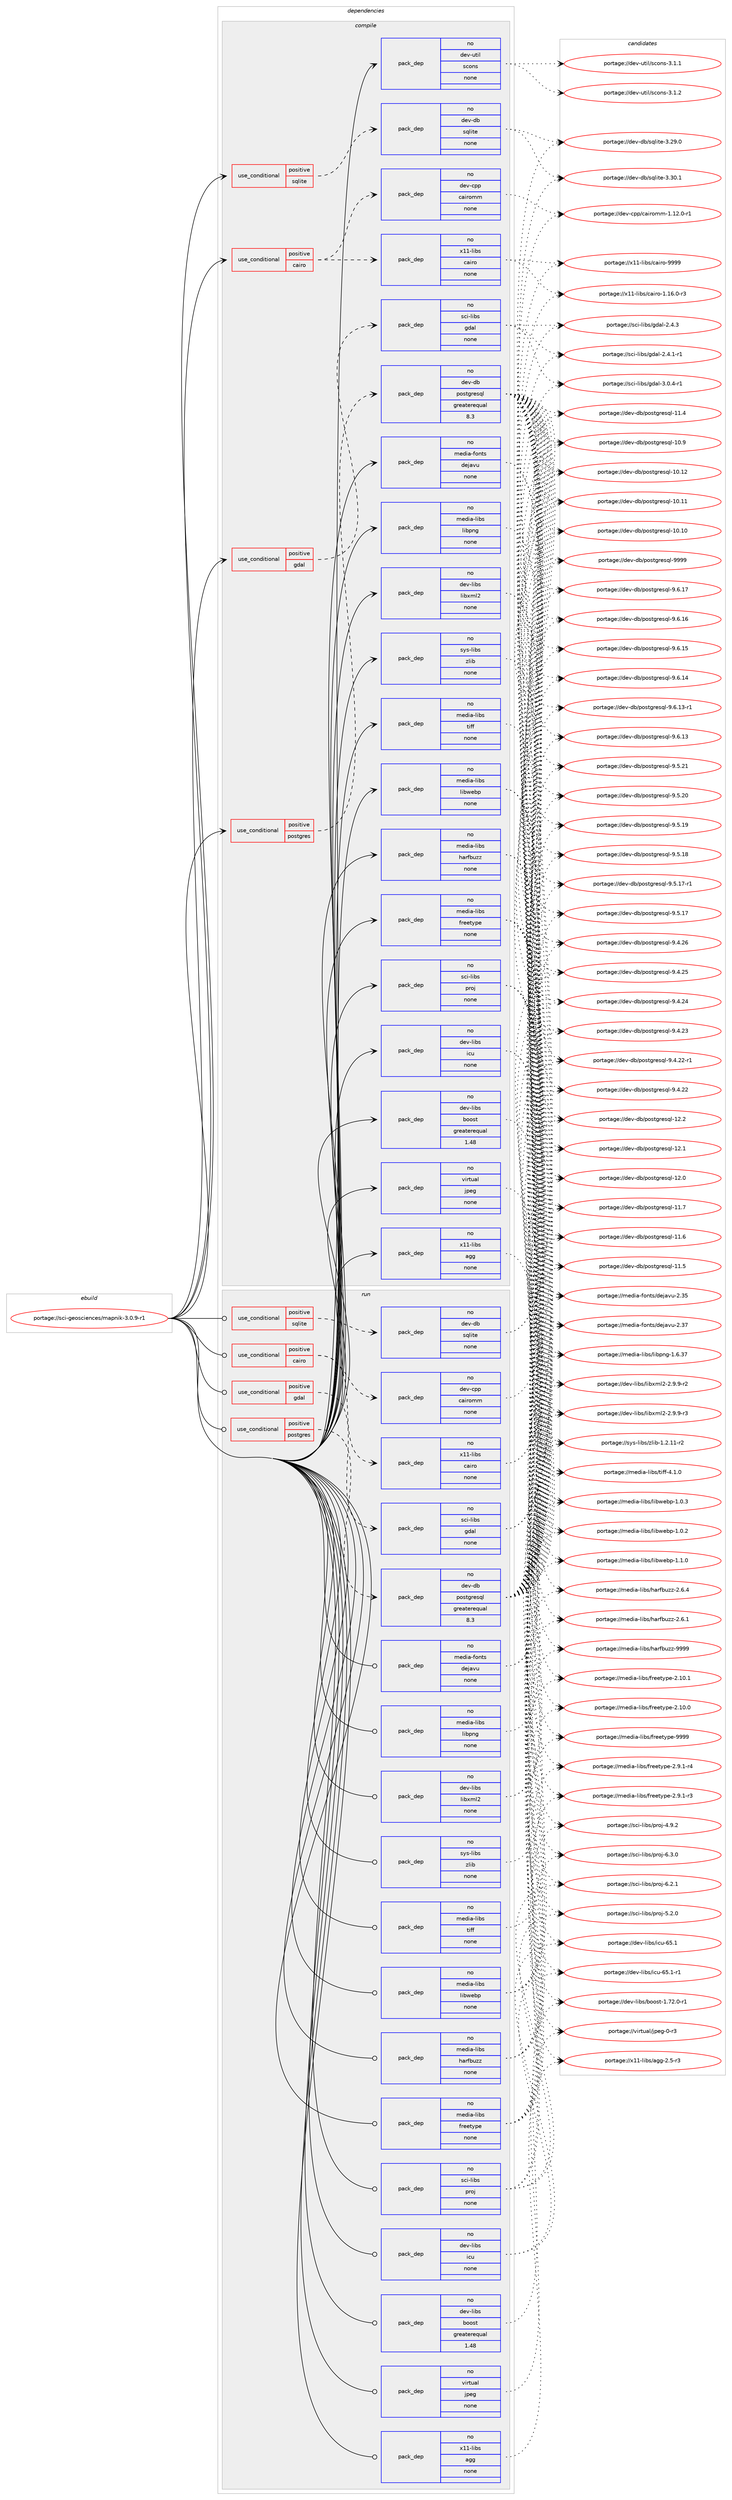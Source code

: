 digraph prolog {

# *************
# Graph options
# *************

newrank=true;
concentrate=true;
compound=true;
graph [rankdir=LR,fontname=Helvetica,fontsize=10,ranksep=1.5];#, ranksep=2.5, nodesep=0.2];
edge  [arrowhead=vee];
node  [fontname=Helvetica,fontsize=10];

# **********
# The ebuild
# **********

subgraph cluster_leftcol {
color=gray;
rank=same;
label=<<i>ebuild</i>>;
id [label="portage://sci-geosciences/mapnik-3.0.9-r1", color=red, width=4, href="../sci-geosciences/mapnik-3.0.9-r1.svg"];
}

# ****************
# The dependencies
# ****************

subgraph cluster_midcol {
color=gray;
label=<<i>dependencies</i>>;
subgraph cluster_compile {
fillcolor="#eeeeee";
style=filled;
label=<<i>compile</i>>;
subgraph cond7634 {
dependency41614 [label=<<TABLE BORDER="0" CELLBORDER="1" CELLSPACING="0" CELLPADDING="4"><TR><TD ROWSPAN="3" CELLPADDING="10">use_conditional</TD></TR><TR><TD>positive</TD></TR><TR><TD>cairo</TD></TR></TABLE>>, shape=none, color=red];
subgraph pack33103 {
dependency41615 [label=<<TABLE BORDER="0" CELLBORDER="1" CELLSPACING="0" CELLPADDING="4" WIDTH="220"><TR><TD ROWSPAN="6" CELLPADDING="30">pack_dep</TD></TR><TR><TD WIDTH="110">no</TD></TR><TR><TD>x11-libs</TD></TR><TR><TD>cairo</TD></TR><TR><TD>none</TD></TR><TR><TD></TD></TR></TABLE>>, shape=none, color=blue];
}
dependency41614:e -> dependency41615:w [weight=20,style="dashed",arrowhead="vee"];
subgraph pack33104 {
dependency41616 [label=<<TABLE BORDER="0" CELLBORDER="1" CELLSPACING="0" CELLPADDING="4" WIDTH="220"><TR><TD ROWSPAN="6" CELLPADDING="30">pack_dep</TD></TR><TR><TD WIDTH="110">no</TD></TR><TR><TD>dev-cpp</TD></TR><TR><TD>cairomm</TD></TR><TR><TD>none</TD></TR><TR><TD></TD></TR></TABLE>>, shape=none, color=blue];
}
dependency41614:e -> dependency41616:w [weight=20,style="dashed",arrowhead="vee"];
}
id:e -> dependency41614:w [weight=20,style="solid",arrowhead="vee"];
subgraph cond7635 {
dependency41617 [label=<<TABLE BORDER="0" CELLBORDER="1" CELLSPACING="0" CELLPADDING="4"><TR><TD ROWSPAN="3" CELLPADDING="10">use_conditional</TD></TR><TR><TD>positive</TD></TR><TR><TD>gdal</TD></TR></TABLE>>, shape=none, color=red];
subgraph pack33105 {
dependency41618 [label=<<TABLE BORDER="0" CELLBORDER="1" CELLSPACING="0" CELLPADDING="4" WIDTH="220"><TR><TD ROWSPAN="6" CELLPADDING="30">pack_dep</TD></TR><TR><TD WIDTH="110">no</TD></TR><TR><TD>sci-libs</TD></TR><TR><TD>gdal</TD></TR><TR><TD>none</TD></TR><TR><TD></TD></TR></TABLE>>, shape=none, color=blue];
}
dependency41617:e -> dependency41618:w [weight=20,style="dashed",arrowhead="vee"];
}
id:e -> dependency41617:w [weight=20,style="solid",arrowhead="vee"];
subgraph cond7636 {
dependency41619 [label=<<TABLE BORDER="0" CELLBORDER="1" CELLSPACING="0" CELLPADDING="4"><TR><TD ROWSPAN="3" CELLPADDING="10">use_conditional</TD></TR><TR><TD>positive</TD></TR><TR><TD>postgres</TD></TR></TABLE>>, shape=none, color=red];
subgraph pack33106 {
dependency41620 [label=<<TABLE BORDER="0" CELLBORDER="1" CELLSPACING="0" CELLPADDING="4" WIDTH="220"><TR><TD ROWSPAN="6" CELLPADDING="30">pack_dep</TD></TR><TR><TD WIDTH="110">no</TD></TR><TR><TD>dev-db</TD></TR><TR><TD>postgresql</TD></TR><TR><TD>greaterequal</TD></TR><TR><TD>8.3</TD></TR></TABLE>>, shape=none, color=blue];
}
dependency41619:e -> dependency41620:w [weight=20,style="dashed",arrowhead="vee"];
}
id:e -> dependency41619:w [weight=20,style="solid",arrowhead="vee"];
subgraph cond7637 {
dependency41621 [label=<<TABLE BORDER="0" CELLBORDER="1" CELLSPACING="0" CELLPADDING="4"><TR><TD ROWSPAN="3" CELLPADDING="10">use_conditional</TD></TR><TR><TD>positive</TD></TR><TR><TD>sqlite</TD></TR></TABLE>>, shape=none, color=red];
subgraph pack33107 {
dependency41622 [label=<<TABLE BORDER="0" CELLBORDER="1" CELLSPACING="0" CELLPADDING="4" WIDTH="220"><TR><TD ROWSPAN="6" CELLPADDING="30">pack_dep</TD></TR><TR><TD WIDTH="110">no</TD></TR><TR><TD>dev-db</TD></TR><TR><TD>sqlite</TD></TR><TR><TD>none</TD></TR><TR><TD></TD></TR></TABLE>>, shape=none, color=blue];
}
dependency41621:e -> dependency41622:w [weight=20,style="dashed",arrowhead="vee"];
}
id:e -> dependency41621:w [weight=20,style="solid",arrowhead="vee"];
subgraph pack33108 {
dependency41623 [label=<<TABLE BORDER="0" CELLBORDER="1" CELLSPACING="0" CELLPADDING="4" WIDTH="220"><TR><TD ROWSPAN="6" CELLPADDING="30">pack_dep</TD></TR><TR><TD WIDTH="110">no</TD></TR><TR><TD>dev-libs</TD></TR><TR><TD>boost</TD></TR><TR><TD>greaterequal</TD></TR><TR><TD>1.48</TD></TR></TABLE>>, shape=none, color=blue];
}
id:e -> dependency41623:w [weight=20,style="solid",arrowhead="vee"];
subgraph pack33109 {
dependency41624 [label=<<TABLE BORDER="0" CELLBORDER="1" CELLSPACING="0" CELLPADDING="4" WIDTH="220"><TR><TD ROWSPAN="6" CELLPADDING="30">pack_dep</TD></TR><TR><TD WIDTH="110">no</TD></TR><TR><TD>dev-libs</TD></TR><TR><TD>icu</TD></TR><TR><TD>none</TD></TR><TR><TD></TD></TR></TABLE>>, shape=none, color=blue];
}
id:e -> dependency41624:w [weight=20,style="solid",arrowhead="vee"];
subgraph pack33110 {
dependency41625 [label=<<TABLE BORDER="0" CELLBORDER="1" CELLSPACING="0" CELLPADDING="4" WIDTH="220"><TR><TD ROWSPAN="6" CELLPADDING="30">pack_dep</TD></TR><TR><TD WIDTH="110">no</TD></TR><TR><TD>dev-libs</TD></TR><TR><TD>libxml2</TD></TR><TR><TD>none</TD></TR><TR><TD></TD></TR></TABLE>>, shape=none, color=blue];
}
id:e -> dependency41625:w [weight=20,style="solid",arrowhead="vee"];
subgraph pack33111 {
dependency41626 [label=<<TABLE BORDER="0" CELLBORDER="1" CELLSPACING="0" CELLPADDING="4" WIDTH="220"><TR><TD ROWSPAN="6" CELLPADDING="30">pack_dep</TD></TR><TR><TD WIDTH="110">no</TD></TR><TR><TD>dev-util</TD></TR><TR><TD>scons</TD></TR><TR><TD>none</TD></TR><TR><TD></TD></TR></TABLE>>, shape=none, color=blue];
}
id:e -> dependency41626:w [weight=20,style="solid",arrowhead="vee"];
subgraph pack33112 {
dependency41627 [label=<<TABLE BORDER="0" CELLBORDER="1" CELLSPACING="0" CELLPADDING="4" WIDTH="220"><TR><TD ROWSPAN="6" CELLPADDING="30">pack_dep</TD></TR><TR><TD WIDTH="110">no</TD></TR><TR><TD>media-fonts</TD></TR><TR><TD>dejavu</TD></TR><TR><TD>none</TD></TR><TR><TD></TD></TR></TABLE>>, shape=none, color=blue];
}
id:e -> dependency41627:w [weight=20,style="solid",arrowhead="vee"];
subgraph pack33113 {
dependency41628 [label=<<TABLE BORDER="0" CELLBORDER="1" CELLSPACING="0" CELLPADDING="4" WIDTH="220"><TR><TD ROWSPAN="6" CELLPADDING="30">pack_dep</TD></TR><TR><TD WIDTH="110">no</TD></TR><TR><TD>media-libs</TD></TR><TR><TD>freetype</TD></TR><TR><TD>none</TD></TR><TR><TD></TD></TR></TABLE>>, shape=none, color=blue];
}
id:e -> dependency41628:w [weight=20,style="solid",arrowhead="vee"];
subgraph pack33114 {
dependency41629 [label=<<TABLE BORDER="0" CELLBORDER="1" CELLSPACING="0" CELLPADDING="4" WIDTH="220"><TR><TD ROWSPAN="6" CELLPADDING="30">pack_dep</TD></TR><TR><TD WIDTH="110">no</TD></TR><TR><TD>media-libs</TD></TR><TR><TD>harfbuzz</TD></TR><TR><TD>none</TD></TR><TR><TD></TD></TR></TABLE>>, shape=none, color=blue];
}
id:e -> dependency41629:w [weight=20,style="solid",arrowhead="vee"];
subgraph pack33115 {
dependency41630 [label=<<TABLE BORDER="0" CELLBORDER="1" CELLSPACING="0" CELLPADDING="4" WIDTH="220"><TR><TD ROWSPAN="6" CELLPADDING="30">pack_dep</TD></TR><TR><TD WIDTH="110">no</TD></TR><TR><TD>media-libs</TD></TR><TR><TD>libpng</TD></TR><TR><TD>none</TD></TR><TR><TD></TD></TR></TABLE>>, shape=none, color=blue];
}
id:e -> dependency41630:w [weight=20,style="solid",arrowhead="vee"];
subgraph pack33116 {
dependency41631 [label=<<TABLE BORDER="0" CELLBORDER="1" CELLSPACING="0" CELLPADDING="4" WIDTH="220"><TR><TD ROWSPAN="6" CELLPADDING="30">pack_dep</TD></TR><TR><TD WIDTH="110">no</TD></TR><TR><TD>media-libs</TD></TR><TR><TD>libwebp</TD></TR><TR><TD>none</TD></TR><TR><TD></TD></TR></TABLE>>, shape=none, color=blue];
}
id:e -> dependency41631:w [weight=20,style="solid",arrowhead="vee"];
subgraph pack33117 {
dependency41632 [label=<<TABLE BORDER="0" CELLBORDER="1" CELLSPACING="0" CELLPADDING="4" WIDTH="220"><TR><TD ROWSPAN="6" CELLPADDING="30">pack_dep</TD></TR><TR><TD WIDTH="110">no</TD></TR><TR><TD>media-libs</TD></TR><TR><TD>tiff</TD></TR><TR><TD>none</TD></TR><TR><TD></TD></TR></TABLE>>, shape=none, color=blue];
}
id:e -> dependency41632:w [weight=20,style="solid",arrowhead="vee"];
subgraph pack33118 {
dependency41633 [label=<<TABLE BORDER="0" CELLBORDER="1" CELLSPACING="0" CELLPADDING="4" WIDTH="220"><TR><TD ROWSPAN="6" CELLPADDING="30">pack_dep</TD></TR><TR><TD WIDTH="110">no</TD></TR><TR><TD>sci-libs</TD></TR><TR><TD>proj</TD></TR><TR><TD>none</TD></TR><TR><TD></TD></TR></TABLE>>, shape=none, color=blue];
}
id:e -> dependency41633:w [weight=20,style="solid",arrowhead="vee"];
subgraph pack33119 {
dependency41634 [label=<<TABLE BORDER="0" CELLBORDER="1" CELLSPACING="0" CELLPADDING="4" WIDTH="220"><TR><TD ROWSPAN="6" CELLPADDING="30">pack_dep</TD></TR><TR><TD WIDTH="110">no</TD></TR><TR><TD>sys-libs</TD></TR><TR><TD>zlib</TD></TR><TR><TD>none</TD></TR><TR><TD></TD></TR></TABLE>>, shape=none, color=blue];
}
id:e -> dependency41634:w [weight=20,style="solid",arrowhead="vee"];
subgraph pack33120 {
dependency41635 [label=<<TABLE BORDER="0" CELLBORDER="1" CELLSPACING="0" CELLPADDING="4" WIDTH="220"><TR><TD ROWSPAN="6" CELLPADDING="30">pack_dep</TD></TR><TR><TD WIDTH="110">no</TD></TR><TR><TD>virtual</TD></TR><TR><TD>jpeg</TD></TR><TR><TD>none</TD></TR><TR><TD></TD></TR></TABLE>>, shape=none, color=blue];
}
id:e -> dependency41635:w [weight=20,style="solid",arrowhead="vee"];
subgraph pack33121 {
dependency41636 [label=<<TABLE BORDER="0" CELLBORDER="1" CELLSPACING="0" CELLPADDING="4" WIDTH="220"><TR><TD ROWSPAN="6" CELLPADDING="30">pack_dep</TD></TR><TR><TD WIDTH="110">no</TD></TR><TR><TD>x11-libs</TD></TR><TR><TD>agg</TD></TR><TR><TD>none</TD></TR><TR><TD></TD></TR></TABLE>>, shape=none, color=blue];
}
id:e -> dependency41636:w [weight=20,style="solid",arrowhead="vee"];
}
subgraph cluster_compileandrun {
fillcolor="#eeeeee";
style=filled;
label=<<i>compile and run</i>>;
}
subgraph cluster_run {
fillcolor="#eeeeee";
style=filled;
label=<<i>run</i>>;
subgraph cond7638 {
dependency41637 [label=<<TABLE BORDER="0" CELLBORDER="1" CELLSPACING="0" CELLPADDING="4"><TR><TD ROWSPAN="3" CELLPADDING="10">use_conditional</TD></TR><TR><TD>positive</TD></TR><TR><TD>cairo</TD></TR></TABLE>>, shape=none, color=red];
subgraph pack33122 {
dependency41638 [label=<<TABLE BORDER="0" CELLBORDER="1" CELLSPACING="0" CELLPADDING="4" WIDTH="220"><TR><TD ROWSPAN="6" CELLPADDING="30">pack_dep</TD></TR><TR><TD WIDTH="110">no</TD></TR><TR><TD>x11-libs</TD></TR><TR><TD>cairo</TD></TR><TR><TD>none</TD></TR><TR><TD></TD></TR></TABLE>>, shape=none, color=blue];
}
dependency41637:e -> dependency41638:w [weight=20,style="dashed",arrowhead="vee"];
subgraph pack33123 {
dependency41639 [label=<<TABLE BORDER="0" CELLBORDER="1" CELLSPACING="0" CELLPADDING="4" WIDTH="220"><TR><TD ROWSPAN="6" CELLPADDING="30">pack_dep</TD></TR><TR><TD WIDTH="110">no</TD></TR><TR><TD>dev-cpp</TD></TR><TR><TD>cairomm</TD></TR><TR><TD>none</TD></TR><TR><TD></TD></TR></TABLE>>, shape=none, color=blue];
}
dependency41637:e -> dependency41639:w [weight=20,style="dashed",arrowhead="vee"];
}
id:e -> dependency41637:w [weight=20,style="solid",arrowhead="odot"];
subgraph cond7639 {
dependency41640 [label=<<TABLE BORDER="0" CELLBORDER="1" CELLSPACING="0" CELLPADDING="4"><TR><TD ROWSPAN="3" CELLPADDING="10">use_conditional</TD></TR><TR><TD>positive</TD></TR><TR><TD>gdal</TD></TR></TABLE>>, shape=none, color=red];
subgraph pack33124 {
dependency41641 [label=<<TABLE BORDER="0" CELLBORDER="1" CELLSPACING="0" CELLPADDING="4" WIDTH="220"><TR><TD ROWSPAN="6" CELLPADDING="30">pack_dep</TD></TR><TR><TD WIDTH="110">no</TD></TR><TR><TD>sci-libs</TD></TR><TR><TD>gdal</TD></TR><TR><TD>none</TD></TR><TR><TD></TD></TR></TABLE>>, shape=none, color=blue];
}
dependency41640:e -> dependency41641:w [weight=20,style="dashed",arrowhead="vee"];
}
id:e -> dependency41640:w [weight=20,style="solid",arrowhead="odot"];
subgraph cond7640 {
dependency41642 [label=<<TABLE BORDER="0" CELLBORDER="1" CELLSPACING="0" CELLPADDING="4"><TR><TD ROWSPAN="3" CELLPADDING="10">use_conditional</TD></TR><TR><TD>positive</TD></TR><TR><TD>postgres</TD></TR></TABLE>>, shape=none, color=red];
subgraph pack33125 {
dependency41643 [label=<<TABLE BORDER="0" CELLBORDER="1" CELLSPACING="0" CELLPADDING="4" WIDTH="220"><TR><TD ROWSPAN="6" CELLPADDING="30">pack_dep</TD></TR><TR><TD WIDTH="110">no</TD></TR><TR><TD>dev-db</TD></TR><TR><TD>postgresql</TD></TR><TR><TD>greaterequal</TD></TR><TR><TD>8.3</TD></TR></TABLE>>, shape=none, color=blue];
}
dependency41642:e -> dependency41643:w [weight=20,style="dashed",arrowhead="vee"];
}
id:e -> dependency41642:w [weight=20,style="solid",arrowhead="odot"];
subgraph cond7641 {
dependency41644 [label=<<TABLE BORDER="0" CELLBORDER="1" CELLSPACING="0" CELLPADDING="4"><TR><TD ROWSPAN="3" CELLPADDING="10">use_conditional</TD></TR><TR><TD>positive</TD></TR><TR><TD>sqlite</TD></TR></TABLE>>, shape=none, color=red];
subgraph pack33126 {
dependency41645 [label=<<TABLE BORDER="0" CELLBORDER="1" CELLSPACING="0" CELLPADDING="4" WIDTH="220"><TR><TD ROWSPAN="6" CELLPADDING="30">pack_dep</TD></TR><TR><TD WIDTH="110">no</TD></TR><TR><TD>dev-db</TD></TR><TR><TD>sqlite</TD></TR><TR><TD>none</TD></TR><TR><TD></TD></TR></TABLE>>, shape=none, color=blue];
}
dependency41644:e -> dependency41645:w [weight=20,style="dashed",arrowhead="vee"];
}
id:e -> dependency41644:w [weight=20,style="solid",arrowhead="odot"];
subgraph pack33127 {
dependency41646 [label=<<TABLE BORDER="0" CELLBORDER="1" CELLSPACING="0" CELLPADDING="4" WIDTH="220"><TR><TD ROWSPAN="6" CELLPADDING="30">pack_dep</TD></TR><TR><TD WIDTH="110">no</TD></TR><TR><TD>dev-libs</TD></TR><TR><TD>boost</TD></TR><TR><TD>greaterequal</TD></TR><TR><TD>1.48</TD></TR></TABLE>>, shape=none, color=blue];
}
id:e -> dependency41646:w [weight=20,style="solid",arrowhead="odot"];
subgraph pack33128 {
dependency41647 [label=<<TABLE BORDER="0" CELLBORDER="1" CELLSPACING="0" CELLPADDING="4" WIDTH="220"><TR><TD ROWSPAN="6" CELLPADDING="30">pack_dep</TD></TR><TR><TD WIDTH="110">no</TD></TR><TR><TD>dev-libs</TD></TR><TR><TD>icu</TD></TR><TR><TD>none</TD></TR><TR><TD></TD></TR></TABLE>>, shape=none, color=blue];
}
id:e -> dependency41647:w [weight=20,style="solid",arrowhead="odot"];
subgraph pack33129 {
dependency41648 [label=<<TABLE BORDER="0" CELLBORDER="1" CELLSPACING="0" CELLPADDING="4" WIDTH="220"><TR><TD ROWSPAN="6" CELLPADDING="30">pack_dep</TD></TR><TR><TD WIDTH="110">no</TD></TR><TR><TD>dev-libs</TD></TR><TR><TD>libxml2</TD></TR><TR><TD>none</TD></TR><TR><TD></TD></TR></TABLE>>, shape=none, color=blue];
}
id:e -> dependency41648:w [weight=20,style="solid",arrowhead="odot"];
subgraph pack33130 {
dependency41649 [label=<<TABLE BORDER="0" CELLBORDER="1" CELLSPACING="0" CELLPADDING="4" WIDTH="220"><TR><TD ROWSPAN="6" CELLPADDING="30">pack_dep</TD></TR><TR><TD WIDTH="110">no</TD></TR><TR><TD>media-fonts</TD></TR><TR><TD>dejavu</TD></TR><TR><TD>none</TD></TR><TR><TD></TD></TR></TABLE>>, shape=none, color=blue];
}
id:e -> dependency41649:w [weight=20,style="solid",arrowhead="odot"];
subgraph pack33131 {
dependency41650 [label=<<TABLE BORDER="0" CELLBORDER="1" CELLSPACING="0" CELLPADDING="4" WIDTH="220"><TR><TD ROWSPAN="6" CELLPADDING="30">pack_dep</TD></TR><TR><TD WIDTH="110">no</TD></TR><TR><TD>media-libs</TD></TR><TR><TD>freetype</TD></TR><TR><TD>none</TD></TR><TR><TD></TD></TR></TABLE>>, shape=none, color=blue];
}
id:e -> dependency41650:w [weight=20,style="solid",arrowhead="odot"];
subgraph pack33132 {
dependency41651 [label=<<TABLE BORDER="0" CELLBORDER="1" CELLSPACING="0" CELLPADDING="4" WIDTH="220"><TR><TD ROWSPAN="6" CELLPADDING="30">pack_dep</TD></TR><TR><TD WIDTH="110">no</TD></TR><TR><TD>media-libs</TD></TR><TR><TD>harfbuzz</TD></TR><TR><TD>none</TD></TR><TR><TD></TD></TR></TABLE>>, shape=none, color=blue];
}
id:e -> dependency41651:w [weight=20,style="solid",arrowhead="odot"];
subgraph pack33133 {
dependency41652 [label=<<TABLE BORDER="0" CELLBORDER="1" CELLSPACING="0" CELLPADDING="4" WIDTH="220"><TR><TD ROWSPAN="6" CELLPADDING="30">pack_dep</TD></TR><TR><TD WIDTH="110">no</TD></TR><TR><TD>media-libs</TD></TR><TR><TD>libpng</TD></TR><TR><TD>none</TD></TR><TR><TD></TD></TR></TABLE>>, shape=none, color=blue];
}
id:e -> dependency41652:w [weight=20,style="solid",arrowhead="odot"];
subgraph pack33134 {
dependency41653 [label=<<TABLE BORDER="0" CELLBORDER="1" CELLSPACING="0" CELLPADDING="4" WIDTH="220"><TR><TD ROWSPAN="6" CELLPADDING="30">pack_dep</TD></TR><TR><TD WIDTH="110">no</TD></TR><TR><TD>media-libs</TD></TR><TR><TD>libwebp</TD></TR><TR><TD>none</TD></TR><TR><TD></TD></TR></TABLE>>, shape=none, color=blue];
}
id:e -> dependency41653:w [weight=20,style="solid",arrowhead="odot"];
subgraph pack33135 {
dependency41654 [label=<<TABLE BORDER="0" CELLBORDER="1" CELLSPACING="0" CELLPADDING="4" WIDTH="220"><TR><TD ROWSPAN="6" CELLPADDING="30">pack_dep</TD></TR><TR><TD WIDTH="110">no</TD></TR><TR><TD>media-libs</TD></TR><TR><TD>tiff</TD></TR><TR><TD>none</TD></TR><TR><TD></TD></TR></TABLE>>, shape=none, color=blue];
}
id:e -> dependency41654:w [weight=20,style="solid",arrowhead="odot"];
subgraph pack33136 {
dependency41655 [label=<<TABLE BORDER="0" CELLBORDER="1" CELLSPACING="0" CELLPADDING="4" WIDTH="220"><TR><TD ROWSPAN="6" CELLPADDING="30">pack_dep</TD></TR><TR><TD WIDTH="110">no</TD></TR><TR><TD>sci-libs</TD></TR><TR><TD>proj</TD></TR><TR><TD>none</TD></TR><TR><TD></TD></TR></TABLE>>, shape=none, color=blue];
}
id:e -> dependency41655:w [weight=20,style="solid",arrowhead="odot"];
subgraph pack33137 {
dependency41656 [label=<<TABLE BORDER="0" CELLBORDER="1" CELLSPACING="0" CELLPADDING="4" WIDTH="220"><TR><TD ROWSPAN="6" CELLPADDING="30">pack_dep</TD></TR><TR><TD WIDTH="110">no</TD></TR><TR><TD>sys-libs</TD></TR><TR><TD>zlib</TD></TR><TR><TD>none</TD></TR><TR><TD></TD></TR></TABLE>>, shape=none, color=blue];
}
id:e -> dependency41656:w [weight=20,style="solid",arrowhead="odot"];
subgraph pack33138 {
dependency41657 [label=<<TABLE BORDER="0" CELLBORDER="1" CELLSPACING="0" CELLPADDING="4" WIDTH="220"><TR><TD ROWSPAN="6" CELLPADDING="30">pack_dep</TD></TR><TR><TD WIDTH="110">no</TD></TR><TR><TD>virtual</TD></TR><TR><TD>jpeg</TD></TR><TR><TD>none</TD></TR><TR><TD></TD></TR></TABLE>>, shape=none, color=blue];
}
id:e -> dependency41657:w [weight=20,style="solid",arrowhead="odot"];
subgraph pack33139 {
dependency41658 [label=<<TABLE BORDER="0" CELLBORDER="1" CELLSPACING="0" CELLPADDING="4" WIDTH="220"><TR><TD ROWSPAN="6" CELLPADDING="30">pack_dep</TD></TR><TR><TD WIDTH="110">no</TD></TR><TR><TD>x11-libs</TD></TR><TR><TD>agg</TD></TR><TR><TD>none</TD></TR><TR><TD></TD></TR></TABLE>>, shape=none, color=blue];
}
id:e -> dependency41658:w [weight=20,style="solid",arrowhead="odot"];
}
}

# **************
# The candidates
# **************

subgraph cluster_choices {
rank=same;
color=gray;
label=<<i>candidates</i>>;

subgraph choice33103 {
color=black;
nodesep=1;
choice120494945108105981154799971051141114557575757 [label="portage://x11-libs/cairo-9999", color=red, width=4,href="../x11-libs/cairo-9999.svg"];
choice12049494510810598115479997105114111454946495446484511451 [label="portage://x11-libs/cairo-1.16.0-r3", color=red, width=4,href="../x11-libs/cairo-1.16.0-r3.svg"];
dependency41615:e -> choice120494945108105981154799971051141114557575757:w [style=dotted,weight="100"];
dependency41615:e -> choice12049494510810598115479997105114111454946495446484511451:w [style=dotted,weight="100"];
}
subgraph choice33104 {
color=black;
nodesep=1;
choice1001011184599112112479997105114111109109454946495046484511449 [label="portage://dev-cpp/cairomm-1.12.0-r1", color=red, width=4,href="../dev-cpp/cairomm-1.12.0-r1.svg"];
dependency41616:e -> choice1001011184599112112479997105114111109109454946495046484511449:w [style=dotted,weight="100"];
}
subgraph choice33105 {
color=black;
nodesep=1;
choice11599105451081059811547103100971084551464846524511449 [label="portage://sci-libs/gdal-3.0.4-r1", color=red, width=4,href="../sci-libs/gdal-3.0.4-r1.svg"];
choice1159910545108105981154710310097108455046524651 [label="portage://sci-libs/gdal-2.4.3", color=red, width=4,href="../sci-libs/gdal-2.4.3.svg"];
choice11599105451081059811547103100971084550465246494511449 [label="portage://sci-libs/gdal-2.4.1-r1", color=red, width=4,href="../sci-libs/gdal-2.4.1-r1.svg"];
dependency41618:e -> choice11599105451081059811547103100971084551464846524511449:w [style=dotted,weight="100"];
dependency41618:e -> choice1159910545108105981154710310097108455046524651:w [style=dotted,weight="100"];
dependency41618:e -> choice11599105451081059811547103100971084550465246494511449:w [style=dotted,weight="100"];
}
subgraph choice33106 {
color=black;
nodesep=1;
choice1001011184510098471121111151161031141011151131084557575757 [label="portage://dev-db/postgresql-9999", color=red, width=4,href="../dev-db/postgresql-9999.svg"];
choice10010111845100984711211111511610311410111511310845574654464955 [label="portage://dev-db/postgresql-9.6.17", color=red, width=4,href="../dev-db/postgresql-9.6.17.svg"];
choice10010111845100984711211111511610311410111511310845574654464954 [label="portage://dev-db/postgresql-9.6.16", color=red, width=4,href="../dev-db/postgresql-9.6.16.svg"];
choice10010111845100984711211111511610311410111511310845574654464953 [label="portage://dev-db/postgresql-9.6.15", color=red, width=4,href="../dev-db/postgresql-9.6.15.svg"];
choice10010111845100984711211111511610311410111511310845574654464952 [label="portage://dev-db/postgresql-9.6.14", color=red, width=4,href="../dev-db/postgresql-9.6.14.svg"];
choice100101118451009847112111115116103114101115113108455746544649514511449 [label="portage://dev-db/postgresql-9.6.13-r1", color=red, width=4,href="../dev-db/postgresql-9.6.13-r1.svg"];
choice10010111845100984711211111511610311410111511310845574654464951 [label="portage://dev-db/postgresql-9.6.13", color=red, width=4,href="../dev-db/postgresql-9.6.13.svg"];
choice10010111845100984711211111511610311410111511310845574653465049 [label="portage://dev-db/postgresql-9.5.21", color=red, width=4,href="../dev-db/postgresql-9.5.21.svg"];
choice10010111845100984711211111511610311410111511310845574653465048 [label="portage://dev-db/postgresql-9.5.20", color=red, width=4,href="../dev-db/postgresql-9.5.20.svg"];
choice10010111845100984711211111511610311410111511310845574653464957 [label="portage://dev-db/postgresql-9.5.19", color=red, width=4,href="../dev-db/postgresql-9.5.19.svg"];
choice10010111845100984711211111511610311410111511310845574653464956 [label="portage://dev-db/postgresql-9.5.18", color=red, width=4,href="../dev-db/postgresql-9.5.18.svg"];
choice100101118451009847112111115116103114101115113108455746534649554511449 [label="portage://dev-db/postgresql-9.5.17-r1", color=red, width=4,href="../dev-db/postgresql-9.5.17-r1.svg"];
choice10010111845100984711211111511610311410111511310845574653464955 [label="portage://dev-db/postgresql-9.5.17", color=red, width=4,href="../dev-db/postgresql-9.5.17.svg"];
choice10010111845100984711211111511610311410111511310845574652465054 [label="portage://dev-db/postgresql-9.4.26", color=red, width=4,href="../dev-db/postgresql-9.4.26.svg"];
choice10010111845100984711211111511610311410111511310845574652465053 [label="portage://dev-db/postgresql-9.4.25", color=red, width=4,href="../dev-db/postgresql-9.4.25.svg"];
choice10010111845100984711211111511610311410111511310845574652465052 [label="portage://dev-db/postgresql-9.4.24", color=red, width=4,href="../dev-db/postgresql-9.4.24.svg"];
choice10010111845100984711211111511610311410111511310845574652465051 [label="portage://dev-db/postgresql-9.4.23", color=red, width=4,href="../dev-db/postgresql-9.4.23.svg"];
choice100101118451009847112111115116103114101115113108455746524650504511449 [label="portage://dev-db/postgresql-9.4.22-r1", color=red, width=4,href="../dev-db/postgresql-9.4.22-r1.svg"];
choice10010111845100984711211111511610311410111511310845574652465050 [label="portage://dev-db/postgresql-9.4.22", color=red, width=4,href="../dev-db/postgresql-9.4.22.svg"];
choice1001011184510098471121111151161031141011151131084549504650 [label="portage://dev-db/postgresql-12.2", color=red, width=4,href="../dev-db/postgresql-12.2.svg"];
choice1001011184510098471121111151161031141011151131084549504649 [label="portage://dev-db/postgresql-12.1", color=red, width=4,href="../dev-db/postgresql-12.1.svg"];
choice1001011184510098471121111151161031141011151131084549504648 [label="portage://dev-db/postgresql-12.0", color=red, width=4,href="../dev-db/postgresql-12.0.svg"];
choice1001011184510098471121111151161031141011151131084549494655 [label="portage://dev-db/postgresql-11.7", color=red, width=4,href="../dev-db/postgresql-11.7.svg"];
choice1001011184510098471121111151161031141011151131084549494654 [label="portage://dev-db/postgresql-11.6", color=red, width=4,href="../dev-db/postgresql-11.6.svg"];
choice1001011184510098471121111151161031141011151131084549494653 [label="portage://dev-db/postgresql-11.5", color=red, width=4,href="../dev-db/postgresql-11.5.svg"];
choice1001011184510098471121111151161031141011151131084549494652 [label="portage://dev-db/postgresql-11.4", color=red, width=4,href="../dev-db/postgresql-11.4.svg"];
choice1001011184510098471121111151161031141011151131084549484657 [label="portage://dev-db/postgresql-10.9", color=red, width=4,href="../dev-db/postgresql-10.9.svg"];
choice100101118451009847112111115116103114101115113108454948464950 [label="portage://dev-db/postgresql-10.12", color=red, width=4,href="../dev-db/postgresql-10.12.svg"];
choice100101118451009847112111115116103114101115113108454948464949 [label="portage://dev-db/postgresql-10.11", color=red, width=4,href="../dev-db/postgresql-10.11.svg"];
choice100101118451009847112111115116103114101115113108454948464948 [label="portage://dev-db/postgresql-10.10", color=red, width=4,href="../dev-db/postgresql-10.10.svg"];
dependency41620:e -> choice1001011184510098471121111151161031141011151131084557575757:w [style=dotted,weight="100"];
dependency41620:e -> choice10010111845100984711211111511610311410111511310845574654464955:w [style=dotted,weight="100"];
dependency41620:e -> choice10010111845100984711211111511610311410111511310845574654464954:w [style=dotted,weight="100"];
dependency41620:e -> choice10010111845100984711211111511610311410111511310845574654464953:w [style=dotted,weight="100"];
dependency41620:e -> choice10010111845100984711211111511610311410111511310845574654464952:w [style=dotted,weight="100"];
dependency41620:e -> choice100101118451009847112111115116103114101115113108455746544649514511449:w [style=dotted,weight="100"];
dependency41620:e -> choice10010111845100984711211111511610311410111511310845574654464951:w [style=dotted,weight="100"];
dependency41620:e -> choice10010111845100984711211111511610311410111511310845574653465049:w [style=dotted,weight="100"];
dependency41620:e -> choice10010111845100984711211111511610311410111511310845574653465048:w [style=dotted,weight="100"];
dependency41620:e -> choice10010111845100984711211111511610311410111511310845574653464957:w [style=dotted,weight="100"];
dependency41620:e -> choice10010111845100984711211111511610311410111511310845574653464956:w [style=dotted,weight="100"];
dependency41620:e -> choice100101118451009847112111115116103114101115113108455746534649554511449:w [style=dotted,weight="100"];
dependency41620:e -> choice10010111845100984711211111511610311410111511310845574653464955:w [style=dotted,weight="100"];
dependency41620:e -> choice10010111845100984711211111511610311410111511310845574652465054:w [style=dotted,weight="100"];
dependency41620:e -> choice10010111845100984711211111511610311410111511310845574652465053:w [style=dotted,weight="100"];
dependency41620:e -> choice10010111845100984711211111511610311410111511310845574652465052:w [style=dotted,weight="100"];
dependency41620:e -> choice10010111845100984711211111511610311410111511310845574652465051:w [style=dotted,weight="100"];
dependency41620:e -> choice100101118451009847112111115116103114101115113108455746524650504511449:w [style=dotted,weight="100"];
dependency41620:e -> choice10010111845100984711211111511610311410111511310845574652465050:w [style=dotted,weight="100"];
dependency41620:e -> choice1001011184510098471121111151161031141011151131084549504650:w [style=dotted,weight="100"];
dependency41620:e -> choice1001011184510098471121111151161031141011151131084549504649:w [style=dotted,weight="100"];
dependency41620:e -> choice1001011184510098471121111151161031141011151131084549504648:w [style=dotted,weight="100"];
dependency41620:e -> choice1001011184510098471121111151161031141011151131084549494655:w [style=dotted,weight="100"];
dependency41620:e -> choice1001011184510098471121111151161031141011151131084549494654:w [style=dotted,weight="100"];
dependency41620:e -> choice1001011184510098471121111151161031141011151131084549494653:w [style=dotted,weight="100"];
dependency41620:e -> choice1001011184510098471121111151161031141011151131084549494652:w [style=dotted,weight="100"];
dependency41620:e -> choice1001011184510098471121111151161031141011151131084549484657:w [style=dotted,weight="100"];
dependency41620:e -> choice100101118451009847112111115116103114101115113108454948464950:w [style=dotted,weight="100"];
dependency41620:e -> choice100101118451009847112111115116103114101115113108454948464949:w [style=dotted,weight="100"];
dependency41620:e -> choice100101118451009847112111115116103114101115113108454948464948:w [style=dotted,weight="100"];
}
subgraph choice33107 {
color=black;
nodesep=1;
choice10010111845100984711511310810511610145514651484649 [label="portage://dev-db/sqlite-3.30.1", color=red, width=4,href="../dev-db/sqlite-3.30.1.svg"];
choice10010111845100984711511310810511610145514650574648 [label="portage://dev-db/sqlite-3.29.0", color=red, width=4,href="../dev-db/sqlite-3.29.0.svg"];
dependency41622:e -> choice10010111845100984711511310810511610145514651484649:w [style=dotted,weight="100"];
dependency41622:e -> choice10010111845100984711511310810511610145514650574648:w [style=dotted,weight="100"];
}
subgraph choice33108 {
color=black;
nodesep=1;
choice10010111845108105981154798111111115116454946555046484511449 [label="portage://dev-libs/boost-1.72.0-r1", color=red, width=4,href="../dev-libs/boost-1.72.0-r1.svg"];
dependency41623:e -> choice10010111845108105981154798111111115116454946555046484511449:w [style=dotted,weight="100"];
}
subgraph choice33109 {
color=black;
nodesep=1;
choice1001011184510810598115471059911745545346494511449 [label="portage://dev-libs/icu-65.1-r1", color=red, width=4,href="../dev-libs/icu-65.1-r1.svg"];
choice100101118451081059811547105991174554534649 [label="portage://dev-libs/icu-65.1", color=red, width=4,href="../dev-libs/icu-65.1.svg"];
dependency41624:e -> choice1001011184510810598115471059911745545346494511449:w [style=dotted,weight="100"];
dependency41624:e -> choice100101118451081059811547105991174554534649:w [style=dotted,weight="100"];
}
subgraph choice33110 {
color=black;
nodesep=1;
choice10010111845108105981154710810598120109108504550465746574511451 [label="portage://dev-libs/libxml2-2.9.9-r3", color=red, width=4,href="../dev-libs/libxml2-2.9.9-r3.svg"];
choice10010111845108105981154710810598120109108504550465746574511450 [label="portage://dev-libs/libxml2-2.9.9-r2", color=red, width=4,href="../dev-libs/libxml2-2.9.9-r2.svg"];
dependency41625:e -> choice10010111845108105981154710810598120109108504550465746574511451:w [style=dotted,weight="100"];
dependency41625:e -> choice10010111845108105981154710810598120109108504550465746574511450:w [style=dotted,weight="100"];
}
subgraph choice33111 {
color=black;
nodesep=1;
choice100101118451171161051084711599111110115455146494650 [label="portage://dev-util/scons-3.1.2", color=red, width=4,href="../dev-util/scons-3.1.2.svg"];
choice100101118451171161051084711599111110115455146494649 [label="portage://dev-util/scons-3.1.1", color=red, width=4,href="../dev-util/scons-3.1.1.svg"];
dependency41626:e -> choice100101118451171161051084711599111110115455146494650:w [style=dotted,weight="100"];
dependency41626:e -> choice100101118451171161051084711599111110115455146494649:w [style=dotted,weight="100"];
}
subgraph choice33112 {
color=black;
nodesep=1;
choice109101100105974510211111011611547100101106971181174550465155 [label="portage://media-fonts/dejavu-2.37", color=red, width=4,href="../media-fonts/dejavu-2.37.svg"];
choice109101100105974510211111011611547100101106971181174550465153 [label="portage://media-fonts/dejavu-2.35", color=red, width=4,href="../media-fonts/dejavu-2.35.svg"];
dependency41627:e -> choice109101100105974510211111011611547100101106971181174550465155:w [style=dotted,weight="100"];
dependency41627:e -> choice109101100105974510211111011611547100101106971181174550465153:w [style=dotted,weight="100"];
}
subgraph choice33113 {
color=black;
nodesep=1;
choice109101100105974510810598115471021141011011161211121014557575757 [label="portage://media-libs/freetype-9999", color=red, width=4,href="../media-libs/freetype-9999.svg"];
choice109101100105974510810598115471021141011011161211121014550465746494511452 [label="portage://media-libs/freetype-2.9.1-r4", color=red, width=4,href="../media-libs/freetype-2.9.1-r4.svg"];
choice109101100105974510810598115471021141011011161211121014550465746494511451 [label="portage://media-libs/freetype-2.9.1-r3", color=red, width=4,href="../media-libs/freetype-2.9.1-r3.svg"];
choice1091011001059745108105981154710211410110111612111210145504649484649 [label="portage://media-libs/freetype-2.10.1", color=red, width=4,href="../media-libs/freetype-2.10.1.svg"];
choice1091011001059745108105981154710211410110111612111210145504649484648 [label="portage://media-libs/freetype-2.10.0", color=red, width=4,href="../media-libs/freetype-2.10.0.svg"];
dependency41628:e -> choice109101100105974510810598115471021141011011161211121014557575757:w [style=dotted,weight="100"];
dependency41628:e -> choice109101100105974510810598115471021141011011161211121014550465746494511452:w [style=dotted,weight="100"];
dependency41628:e -> choice109101100105974510810598115471021141011011161211121014550465746494511451:w [style=dotted,weight="100"];
dependency41628:e -> choice1091011001059745108105981154710211410110111612111210145504649484649:w [style=dotted,weight="100"];
dependency41628:e -> choice1091011001059745108105981154710211410110111612111210145504649484648:w [style=dotted,weight="100"];
}
subgraph choice33114 {
color=black;
nodesep=1;
choice1091011001059745108105981154710497114102981171221224557575757 [label="portage://media-libs/harfbuzz-9999", color=red, width=4,href="../media-libs/harfbuzz-9999.svg"];
choice109101100105974510810598115471049711410298117122122455046544652 [label="portage://media-libs/harfbuzz-2.6.4", color=red, width=4,href="../media-libs/harfbuzz-2.6.4.svg"];
choice109101100105974510810598115471049711410298117122122455046544649 [label="portage://media-libs/harfbuzz-2.6.1", color=red, width=4,href="../media-libs/harfbuzz-2.6.1.svg"];
dependency41629:e -> choice1091011001059745108105981154710497114102981171221224557575757:w [style=dotted,weight="100"];
dependency41629:e -> choice109101100105974510810598115471049711410298117122122455046544652:w [style=dotted,weight="100"];
dependency41629:e -> choice109101100105974510810598115471049711410298117122122455046544649:w [style=dotted,weight="100"];
}
subgraph choice33115 {
color=black;
nodesep=1;
choice109101100105974510810598115471081059811211010345494654465155 [label="portage://media-libs/libpng-1.6.37", color=red, width=4,href="../media-libs/libpng-1.6.37.svg"];
dependency41630:e -> choice109101100105974510810598115471081059811211010345494654465155:w [style=dotted,weight="100"];
}
subgraph choice33116 {
color=black;
nodesep=1;
choice109101100105974510810598115471081059811910198112454946494648 [label="portage://media-libs/libwebp-1.1.0", color=red, width=4,href="../media-libs/libwebp-1.1.0.svg"];
choice109101100105974510810598115471081059811910198112454946484651 [label="portage://media-libs/libwebp-1.0.3", color=red, width=4,href="../media-libs/libwebp-1.0.3.svg"];
choice109101100105974510810598115471081059811910198112454946484650 [label="portage://media-libs/libwebp-1.0.2", color=red, width=4,href="../media-libs/libwebp-1.0.2.svg"];
dependency41631:e -> choice109101100105974510810598115471081059811910198112454946494648:w [style=dotted,weight="100"];
dependency41631:e -> choice109101100105974510810598115471081059811910198112454946484651:w [style=dotted,weight="100"];
dependency41631:e -> choice109101100105974510810598115471081059811910198112454946484650:w [style=dotted,weight="100"];
}
subgraph choice33117 {
color=black;
nodesep=1;
choice10910110010597451081059811547116105102102455246494648 [label="portage://media-libs/tiff-4.1.0", color=red, width=4,href="../media-libs/tiff-4.1.0.svg"];
dependency41632:e -> choice10910110010597451081059811547116105102102455246494648:w [style=dotted,weight="100"];
}
subgraph choice33118 {
color=black;
nodesep=1;
choice11599105451081059811547112114111106455446514648 [label="portage://sci-libs/proj-6.3.0", color=red, width=4,href="../sci-libs/proj-6.3.0.svg"];
choice11599105451081059811547112114111106455446504649 [label="portage://sci-libs/proj-6.2.1", color=red, width=4,href="../sci-libs/proj-6.2.1.svg"];
choice11599105451081059811547112114111106455346504648 [label="portage://sci-libs/proj-5.2.0", color=red, width=4,href="../sci-libs/proj-5.2.0.svg"];
choice11599105451081059811547112114111106455246574650 [label="portage://sci-libs/proj-4.9.2", color=red, width=4,href="../sci-libs/proj-4.9.2.svg"];
dependency41633:e -> choice11599105451081059811547112114111106455446514648:w [style=dotted,weight="100"];
dependency41633:e -> choice11599105451081059811547112114111106455446504649:w [style=dotted,weight="100"];
dependency41633:e -> choice11599105451081059811547112114111106455346504648:w [style=dotted,weight="100"];
dependency41633:e -> choice11599105451081059811547112114111106455246574650:w [style=dotted,weight="100"];
}
subgraph choice33119 {
color=black;
nodesep=1;
choice11512111545108105981154712210810598454946504649494511450 [label="portage://sys-libs/zlib-1.2.11-r2", color=red, width=4,href="../sys-libs/zlib-1.2.11-r2.svg"];
dependency41634:e -> choice11512111545108105981154712210810598454946504649494511450:w [style=dotted,weight="100"];
}
subgraph choice33120 {
color=black;
nodesep=1;
choice118105114116117971084710611210110345484511451 [label="portage://virtual/jpeg-0-r3", color=red, width=4,href="../virtual/jpeg-0-r3.svg"];
dependency41635:e -> choice118105114116117971084710611210110345484511451:w [style=dotted,weight="100"];
}
subgraph choice33121 {
color=black;
nodesep=1;
choice120494945108105981154797103103455046534511451 [label="portage://x11-libs/agg-2.5-r3", color=red, width=4,href="../x11-libs/agg-2.5-r3.svg"];
dependency41636:e -> choice120494945108105981154797103103455046534511451:w [style=dotted,weight="100"];
}
subgraph choice33122 {
color=black;
nodesep=1;
choice120494945108105981154799971051141114557575757 [label="portage://x11-libs/cairo-9999", color=red, width=4,href="../x11-libs/cairo-9999.svg"];
choice12049494510810598115479997105114111454946495446484511451 [label="portage://x11-libs/cairo-1.16.0-r3", color=red, width=4,href="../x11-libs/cairo-1.16.0-r3.svg"];
dependency41638:e -> choice120494945108105981154799971051141114557575757:w [style=dotted,weight="100"];
dependency41638:e -> choice12049494510810598115479997105114111454946495446484511451:w [style=dotted,weight="100"];
}
subgraph choice33123 {
color=black;
nodesep=1;
choice1001011184599112112479997105114111109109454946495046484511449 [label="portage://dev-cpp/cairomm-1.12.0-r1", color=red, width=4,href="../dev-cpp/cairomm-1.12.0-r1.svg"];
dependency41639:e -> choice1001011184599112112479997105114111109109454946495046484511449:w [style=dotted,weight="100"];
}
subgraph choice33124 {
color=black;
nodesep=1;
choice11599105451081059811547103100971084551464846524511449 [label="portage://sci-libs/gdal-3.0.4-r1", color=red, width=4,href="../sci-libs/gdal-3.0.4-r1.svg"];
choice1159910545108105981154710310097108455046524651 [label="portage://sci-libs/gdal-2.4.3", color=red, width=4,href="../sci-libs/gdal-2.4.3.svg"];
choice11599105451081059811547103100971084550465246494511449 [label="portage://sci-libs/gdal-2.4.1-r1", color=red, width=4,href="../sci-libs/gdal-2.4.1-r1.svg"];
dependency41641:e -> choice11599105451081059811547103100971084551464846524511449:w [style=dotted,weight="100"];
dependency41641:e -> choice1159910545108105981154710310097108455046524651:w [style=dotted,weight="100"];
dependency41641:e -> choice11599105451081059811547103100971084550465246494511449:w [style=dotted,weight="100"];
}
subgraph choice33125 {
color=black;
nodesep=1;
choice1001011184510098471121111151161031141011151131084557575757 [label="portage://dev-db/postgresql-9999", color=red, width=4,href="../dev-db/postgresql-9999.svg"];
choice10010111845100984711211111511610311410111511310845574654464955 [label="portage://dev-db/postgresql-9.6.17", color=red, width=4,href="../dev-db/postgresql-9.6.17.svg"];
choice10010111845100984711211111511610311410111511310845574654464954 [label="portage://dev-db/postgresql-9.6.16", color=red, width=4,href="../dev-db/postgresql-9.6.16.svg"];
choice10010111845100984711211111511610311410111511310845574654464953 [label="portage://dev-db/postgresql-9.6.15", color=red, width=4,href="../dev-db/postgresql-9.6.15.svg"];
choice10010111845100984711211111511610311410111511310845574654464952 [label="portage://dev-db/postgresql-9.6.14", color=red, width=4,href="../dev-db/postgresql-9.6.14.svg"];
choice100101118451009847112111115116103114101115113108455746544649514511449 [label="portage://dev-db/postgresql-9.6.13-r1", color=red, width=4,href="../dev-db/postgresql-9.6.13-r1.svg"];
choice10010111845100984711211111511610311410111511310845574654464951 [label="portage://dev-db/postgresql-9.6.13", color=red, width=4,href="../dev-db/postgresql-9.6.13.svg"];
choice10010111845100984711211111511610311410111511310845574653465049 [label="portage://dev-db/postgresql-9.5.21", color=red, width=4,href="../dev-db/postgresql-9.5.21.svg"];
choice10010111845100984711211111511610311410111511310845574653465048 [label="portage://dev-db/postgresql-9.5.20", color=red, width=4,href="../dev-db/postgresql-9.5.20.svg"];
choice10010111845100984711211111511610311410111511310845574653464957 [label="portage://dev-db/postgresql-9.5.19", color=red, width=4,href="../dev-db/postgresql-9.5.19.svg"];
choice10010111845100984711211111511610311410111511310845574653464956 [label="portage://dev-db/postgresql-9.5.18", color=red, width=4,href="../dev-db/postgresql-9.5.18.svg"];
choice100101118451009847112111115116103114101115113108455746534649554511449 [label="portage://dev-db/postgresql-9.5.17-r1", color=red, width=4,href="../dev-db/postgresql-9.5.17-r1.svg"];
choice10010111845100984711211111511610311410111511310845574653464955 [label="portage://dev-db/postgresql-9.5.17", color=red, width=4,href="../dev-db/postgresql-9.5.17.svg"];
choice10010111845100984711211111511610311410111511310845574652465054 [label="portage://dev-db/postgresql-9.4.26", color=red, width=4,href="../dev-db/postgresql-9.4.26.svg"];
choice10010111845100984711211111511610311410111511310845574652465053 [label="portage://dev-db/postgresql-9.4.25", color=red, width=4,href="../dev-db/postgresql-9.4.25.svg"];
choice10010111845100984711211111511610311410111511310845574652465052 [label="portage://dev-db/postgresql-9.4.24", color=red, width=4,href="../dev-db/postgresql-9.4.24.svg"];
choice10010111845100984711211111511610311410111511310845574652465051 [label="portage://dev-db/postgresql-9.4.23", color=red, width=4,href="../dev-db/postgresql-9.4.23.svg"];
choice100101118451009847112111115116103114101115113108455746524650504511449 [label="portage://dev-db/postgresql-9.4.22-r1", color=red, width=4,href="../dev-db/postgresql-9.4.22-r1.svg"];
choice10010111845100984711211111511610311410111511310845574652465050 [label="portage://dev-db/postgresql-9.4.22", color=red, width=4,href="../dev-db/postgresql-9.4.22.svg"];
choice1001011184510098471121111151161031141011151131084549504650 [label="portage://dev-db/postgresql-12.2", color=red, width=4,href="../dev-db/postgresql-12.2.svg"];
choice1001011184510098471121111151161031141011151131084549504649 [label="portage://dev-db/postgresql-12.1", color=red, width=4,href="../dev-db/postgresql-12.1.svg"];
choice1001011184510098471121111151161031141011151131084549504648 [label="portage://dev-db/postgresql-12.0", color=red, width=4,href="../dev-db/postgresql-12.0.svg"];
choice1001011184510098471121111151161031141011151131084549494655 [label="portage://dev-db/postgresql-11.7", color=red, width=4,href="../dev-db/postgresql-11.7.svg"];
choice1001011184510098471121111151161031141011151131084549494654 [label="portage://dev-db/postgresql-11.6", color=red, width=4,href="../dev-db/postgresql-11.6.svg"];
choice1001011184510098471121111151161031141011151131084549494653 [label="portage://dev-db/postgresql-11.5", color=red, width=4,href="../dev-db/postgresql-11.5.svg"];
choice1001011184510098471121111151161031141011151131084549494652 [label="portage://dev-db/postgresql-11.4", color=red, width=4,href="../dev-db/postgresql-11.4.svg"];
choice1001011184510098471121111151161031141011151131084549484657 [label="portage://dev-db/postgresql-10.9", color=red, width=4,href="../dev-db/postgresql-10.9.svg"];
choice100101118451009847112111115116103114101115113108454948464950 [label="portage://dev-db/postgresql-10.12", color=red, width=4,href="../dev-db/postgresql-10.12.svg"];
choice100101118451009847112111115116103114101115113108454948464949 [label="portage://dev-db/postgresql-10.11", color=red, width=4,href="../dev-db/postgresql-10.11.svg"];
choice100101118451009847112111115116103114101115113108454948464948 [label="portage://dev-db/postgresql-10.10", color=red, width=4,href="../dev-db/postgresql-10.10.svg"];
dependency41643:e -> choice1001011184510098471121111151161031141011151131084557575757:w [style=dotted,weight="100"];
dependency41643:e -> choice10010111845100984711211111511610311410111511310845574654464955:w [style=dotted,weight="100"];
dependency41643:e -> choice10010111845100984711211111511610311410111511310845574654464954:w [style=dotted,weight="100"];
dependency41643:e -> choice10010111845100984711211111511610311410111511310845574654464953:w [style=dotted,weight="100"];
dependency41643:e -> choice10010111845100984711211111511610311410111511310845574654464952:w [style=dotted,weight="100"];
dependency41643:e -> choice100101118451009847112111115116103114101115113108455746544649514511449:w [style=dotted,weight="100"];
dependency41643:e -> choice10010111845100984711211111511610311410111511310845574654464951:w [style=dotted,weight="100"];
dependency41643:e -> choice10010111845100984711211111511610311410111511310845574653465049:w [style=dotted,weight="100"];
dependency41643:e -> choice10010111845100984711211111511610311410111511310845574653465048:w [style=dotted,weight="100"];
dependency41643:e -> choice10010111845100984711211111511610311410111511310845574653464957:w [style=dotted,weight="100"];
dependency41643:e -> choice10010111845100984711211111511610311410111511310845574653464956:w [style=dotted,weight="100"];
dependency41643:e -> choice100101118451009847112111115116103114101115113108455746534649554511449:w [style=dotted,weight="100"];
dependency41643:e -> choice10010111845100984711211111511610311410111511310845574653464955:w [style=dotted,weight="100"];
dependency41643:e -> choice10010111845100984711211111511610311410111511310845574652465054:w [style=dotted,weight="100"];
dependency41643:e -> choice10010111845100984711211111511610311410111511310845574652465053:w [style=dotted,weight="100"];
dependency41643:e -> choice10010111845100984711211111511610311410111511310845574652465052:w [style=dotted,weight="100"];
dependency41643:e -> choice10010111845100984711211111511610311410111511310845574652465051:w [style=dotted,weight="100"];
dependency41643:e -> choice100101118451009847112111115116103114101115113108455746524650504511449:w [style=dotted,weight="100"];
dependency41643:e -> choice10010111845100984711211111511610311410111511310845574652465050:w [style=dotted,weight="100"];
dependency41643:e -> choice1001011184510098471121111151161031141011151131084549504650:w [style=dotted,weight="100"];
dependency41643:e -> choice1001011184510098471121111151161031141011151131084549504649:w [style=dotted,weight="100"];
dependency41643:e -> choice1001011184510098471121111151161031141011151131084549504648:w [style=dotted,weight="100"];
dependency41643:e -> choice1001011184510098471121111151161031141011151131084549494655:w [style=dotted,weight="100"];
dependency41643:e -> choice1001011184510098471121111151161031141011151131084549494654:w [style=dotted,weight="100"];
dependency41643:e -> choice1001011184510098471121111151161031141011151131084549494653:w [style=dotted,weight="100"];
dependency41643:e -> choice1001011184510098471121111151161031141011151131084549494652:w [style=dotted,weight="100"];
dependency41643:e -> choice1001011184510098471121111151161031141011151131084549484657:w [style=dotted,weight="100"];
dependency41643:e -> choice100101118451009847112111115116103114101115113108454948464950:w [style=dotted,weight="100"];
dependency41643:e -> choice100101118451009847112111115116103114101115113108454948464949:w [style=dotted,weight="100"];
dependency41643:e -> choice100101118451009847112111115116103114101115113108454948464948:w [style=dotted,weight="100"];
}
subgraph choice33126 {
color=black;
nodesep=1;
choice10010111845100984711511310810511610145514651484649 [label="portage://dev-db/sqlite-3.30.1", color=red, width=4,href="../dev-db/sqlite-3.30.1.svg"];
choice10010111845100984711511310810511610145514650574648 [label="portage://dev-db/sqlite-3.29.0", color=red, width=4,href="../dev-db/sqlite-3.29.0.svg"];
dependency41645:e -> choice10010111845100984711511310810511610145514651484649:w [style=dotted,weight="100"];
dependency41645:e -> choice10010111845100984711511310810511610145514650574648:w [style=dotted,weight="100"];
}
subgraph choice33127 {
color=black;
nodesep=1;
choice10010111845108105981154798111111115116454946555046484511449 [label="portage://dev-libs/boost-1.72.0-r1", color=red, width=4,href="../dev-libs/boost-1.72.0-r1.svg"];
dependency41646:e -> choice10010111845108105981154798111111115116454946555046484511449:w [style=dotted,weight="100"];
}
subgraph choice33128 {
color=black;
nodesep=1;
choice1001011184510810598115471059911745545346494511449 [label="portage://dev-libs/icu-65.1-r1", color=red, width=4,href="../dev-libs/icu-65.1-r1.svg"];
choice100101118451081059811547105991174554534649 [label="portage://dev-libs/icu-65.1", color=red, width=4,href="../dev-libs/icu-65.1.svg"];
dependency41647:e -> choice1001011184510810598115471059911745545346494511449:w [style=dotted,weight="100"];
dependency41647:e -> choice100101118451081059811547105991174554534649:w [style=dotted,weight="100"];
}
subgraph choice33129 {
color=black;
nodesep=1;
choice10010111845108105981154710810598120109108504550465746574511451 [label="portage://dev-libs/libxml2-2.9.9-r3", color=red, width=4,href="../dev-libs/libxml2-2.9.9-r3.svg"];
choice10010111845108105981154710810598120109108504550465746574511450 [label="portage://dev-libs/libxml2-2.9.9-r2", color=red, width=4,href="../dev-libs/libxml2-2.9.9-r2.svg"];
dependency41648:e -> choice10010111845108105981154710810598120109108504550465746574511451:w [style=dotted,weight="100"];
dependency41648:e -> choice10010111845108105981154710810598120109108504550465746574511450:w [style=dotted,weight="100"];
}
subgraph choice33130 {
color=black;
nodesep=1;
choice109101100105974510211111011611547100101106971181174550465155 [label="portage://media-fonts/dejavu-2.37", color=red, width=4,href="../media-fonts/dejavu-2.37.svg"];
choice109101100105974510211111011611547100101106971181174550465153 [label="portage://media-fonts/dejavu-2.35", color=red, width=4,href="../media-fonts/dejavu-2.35.svg"];
dependency41649:e -> choice109101100105974510211111011611547100101106971181174550465155:w [style=dotted,weight="100"];
dependency41649:e -> choice109101100105974510211111011611547100101106971181174550465153:w [style=dotted,weight="100"];
}
subgraph choice33131 {
color=black;
nodesep=1;
choice109101100105974510810598115471021141011011161211121014557575757 [label="portage://media-libs/freetype-9999", color=red, width=4,href="../media-libs/freetype-9999.svg"];
choice109101100105974510810598115471021141011011161211121014550465746494511452 [label="portage://media-libs/freetype-2.9.1-r4", color=red, width=4,href="../media-libs/freetype-2.9.1-r4.svg"];
choice109101100105974510810598115471021141011011161211121014550465746494511451 [label="portage://media-libs/freetype-2.9.1-r3", color=red, width=4,href="../media-libs/freetype-2.9.1-r3.svg"];
choice1091011001059745108105981154710211410110111612111210145504649484649 [label="portage://media-libs/freetype-2.10.1", color=red, width=4,href="../media-libs/freetype-2.10.1.svg"];
choice1091011001059745108105981154710211410110111612111210145504649484648 [label="portage://media-libs/freetype-2.10.0", color=red, width=4,href="../media-libs/freetype-2.10.0.svg"];
dependency41650:e -> choice109101100105974510810598115471021141011011161211121014557575757:w [style=dotted,weight="100"];
dependency41650:e -> choice109101100105974510810598115471021141011011161211121014550465746494511452:w [style=dotted,weight="100"];
dependency41650:e -> choice109101100105974510810598115471021141011011161211121014550465746494511451:w [style=dotted,weight="100"];
dependency41650:e -> choice1091011001059745108105981154710211410110111612111210145504649484649:w [style=dotted,weight="100"];
dependency41650:e -> choice1091011001059745108105981154710211410110111612111210145504649484648:w [style=dotted,weight="100"];
}
subgraph choice33132 {
color=black;
nodesep=1;
choice1091011001059745108105981154710497114102981171221224557575757 [label="portage://media-libs/harfbuzz-9999", color=red, width=4,href="../media-libs/harfbuzz-9999.svg"];
choice109101100105974510810598115471049711410298117122122455046544652 [label="portage://media-libs/harfbuzz-2.6.4", color=red, width=4,href="../media-libs/harfbuzz-2.6.4.svg"];
choice109101100105974510810598115471049711410298117122122455046544649 [label="portage://media-libs/harfbuzz-2.6.1", color=red, width=4,href="../media-libs/harfbuzz-2.6.1.svg"];
dependency41651:e -> choice1091011001059745108105981154710497114102981171221224557575757:w [style=dotted,weight="100"];
dependency41651:e -> choice109101100105974510810598115471049711410298117122122455046544652:w [style=dotted,weight="100"];
dependency41651:e -> choice109101100105974510810598115471049711410298117122122455046544649:w [style=dotted,weight="100"];
}
subgraph choice33133 {
color=black;
nodesep=1;
choice109101100105974510810598115471081059811211010345494654465155 [label="portage://media-libs/libpng-1.6.37", color=red, width=4,href="../media-libs/libpng-1.6.37.svg"];
dependency41652:e -> choice109101100105974510810598115471081059811211010345494654465155:w [style=dotted,weight="100"];
}
subgraph choice33134 {
color=black;
nodesep=1;
choice109101100105974510810598115471081059811910198112454946494648 [label="portage://media-libs/libwebp-1.1.0", color=red, width=4,href="../media-libs/libwebp-1.1.0.svg"];
choice109101100105974510810598115471081059811910198112454946484651 [label="portage://media-libs/libwebp-1.0.3", color=red, width=4,href="../media-libs/libwebp-1.0.3.svg"];
choice109101100105974510810598115471081059811910198112454946484650 [label="portage://media-libs/libwebp-1.0.2", color=red, width=4,href="../media-libs/libwebp-1.0.2.svg"];
dependency41653:e -> choice109101100105974510810598115471081059811910198112454946494648:w [style=dotted,weight="100"];
dependency41653:e -> choice109101100105974510810598115471081059811910198112454946484651:w [style=dotted,weight="100"];
dependency41653:e -> choice109101100105974510810598115471081059811910198112454946484650:w [style=dotted,weight="100"];
}
subgraph choice33135 {
color=black;
nodesep=1;
choice10910110010597451081059811547116105102102455246494648 [label="portage://media-libs/tiff-4.1.0", color=red, width=4,href="../media-libs/tiff-4.1.0.svg"];
dependency41654:e -> choice10910110010597451081059811547116105102102455246494648:w [style=dotted,weight="100"];
}
subgraph choice33136 {
color=black;
nodesep=1;
choice11599105451081059811547112114111106455446514648 [label="portage://sci-libs/proj-6.3.0", color=red, width=4,href="../sci-libs/proj-6.3.0.svg"];
choice11599105451081059811547112114111106455446504649 [label="portage://sci-libs/proj-6.2.1", color=red, width=4,href="../sci-libs/proj-6.2.1.svg"];
choice11599105451081059811547112114111106455346504648 [label="portage://sci-libs/proj-5.2.0", color=red, width=4,href="../sci-libs/proj-5.2.0.svg"];
choice11599105451081059811547112114111106455246574650 [label="portage://sci-libs/proj-4.9.2", color=red, width=4,href="../sci-libs/proj-4.9.2.svg"];
dependency41655:e -> choice11599105451081059811547112114111106455446514648:w [style=dotted,weight="100"];
dependency41655:e -> choice11599105451081059811547112114111106455446504649:w [style=dotted,weight="100"];
dependency41655:e -> choice11599105451081059811547112114111106455346504648:w [style=dotted,weight="100"];
dependency41655:e -> choice11599105451081059811547112114111106455246574650:w [style=dotted,weight="100"];
}
subgraph choice33137 {
color=black;
nodesep=1;
choice11512111545108105981154712210810598454946504649494511450 [label="portage://sys-libs/zlib-1.2.11-r2", color=red, width=4,href="../sys-libs/zlib-1.2.11-r2.svg"];
dependency41656:e -> choice11512111545108105981154712210810598454946504649494511450:w [style=dotted,weight="100"];
}
subgraph choice33138 {
color=black;
nodesep=1;
choice118105114116117971084710611210110345484511451 [label="portage://virtual/jpeg-0-r3", color=red, width=4,href="../virtual/jpeg-0-r3.svg"];
dependency41657:e -> choice118105114116117971084710611210110345484511451:w [style=dotted,weight="100"];
}
subgraph choice33139 {
color=black;
nodesep=1;
choice120494945108105981154797103103455046534511451 [label="portage://x11-libs/agg-2.5-r3", color=red, width=4,href="../x11-libs/agg-2.5-r3.svg"];
dependency41658:e -> choice120494945108105981154797103103455046534511451:w [style=dotted,weight="100"];
}
}

}
